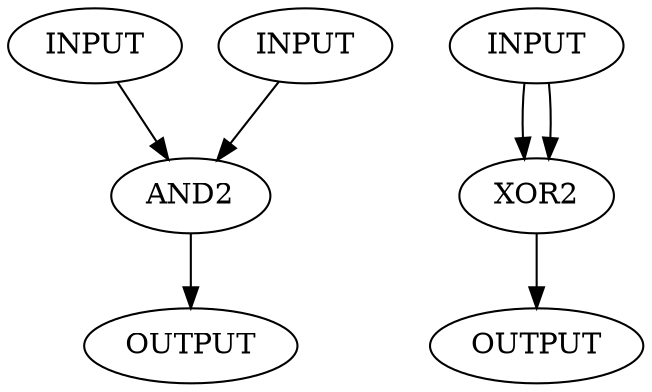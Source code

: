 digraph test {

I1 [label = "INPUT"];
I2 [label = "INPUT"];
I3 [label = "INPUT"];

MY_AND [label = "AND2" ];
MY_XOR [label = "XOR2" ];

O1 [label = "OUTPUT"];
O2 [label = "OUTPUT"];

I1 -> MY_AND -> O1;
I2 -> MY_AND;

I3 -> MY_XOR -> O2;
I3 -> MY_XOR;

}
